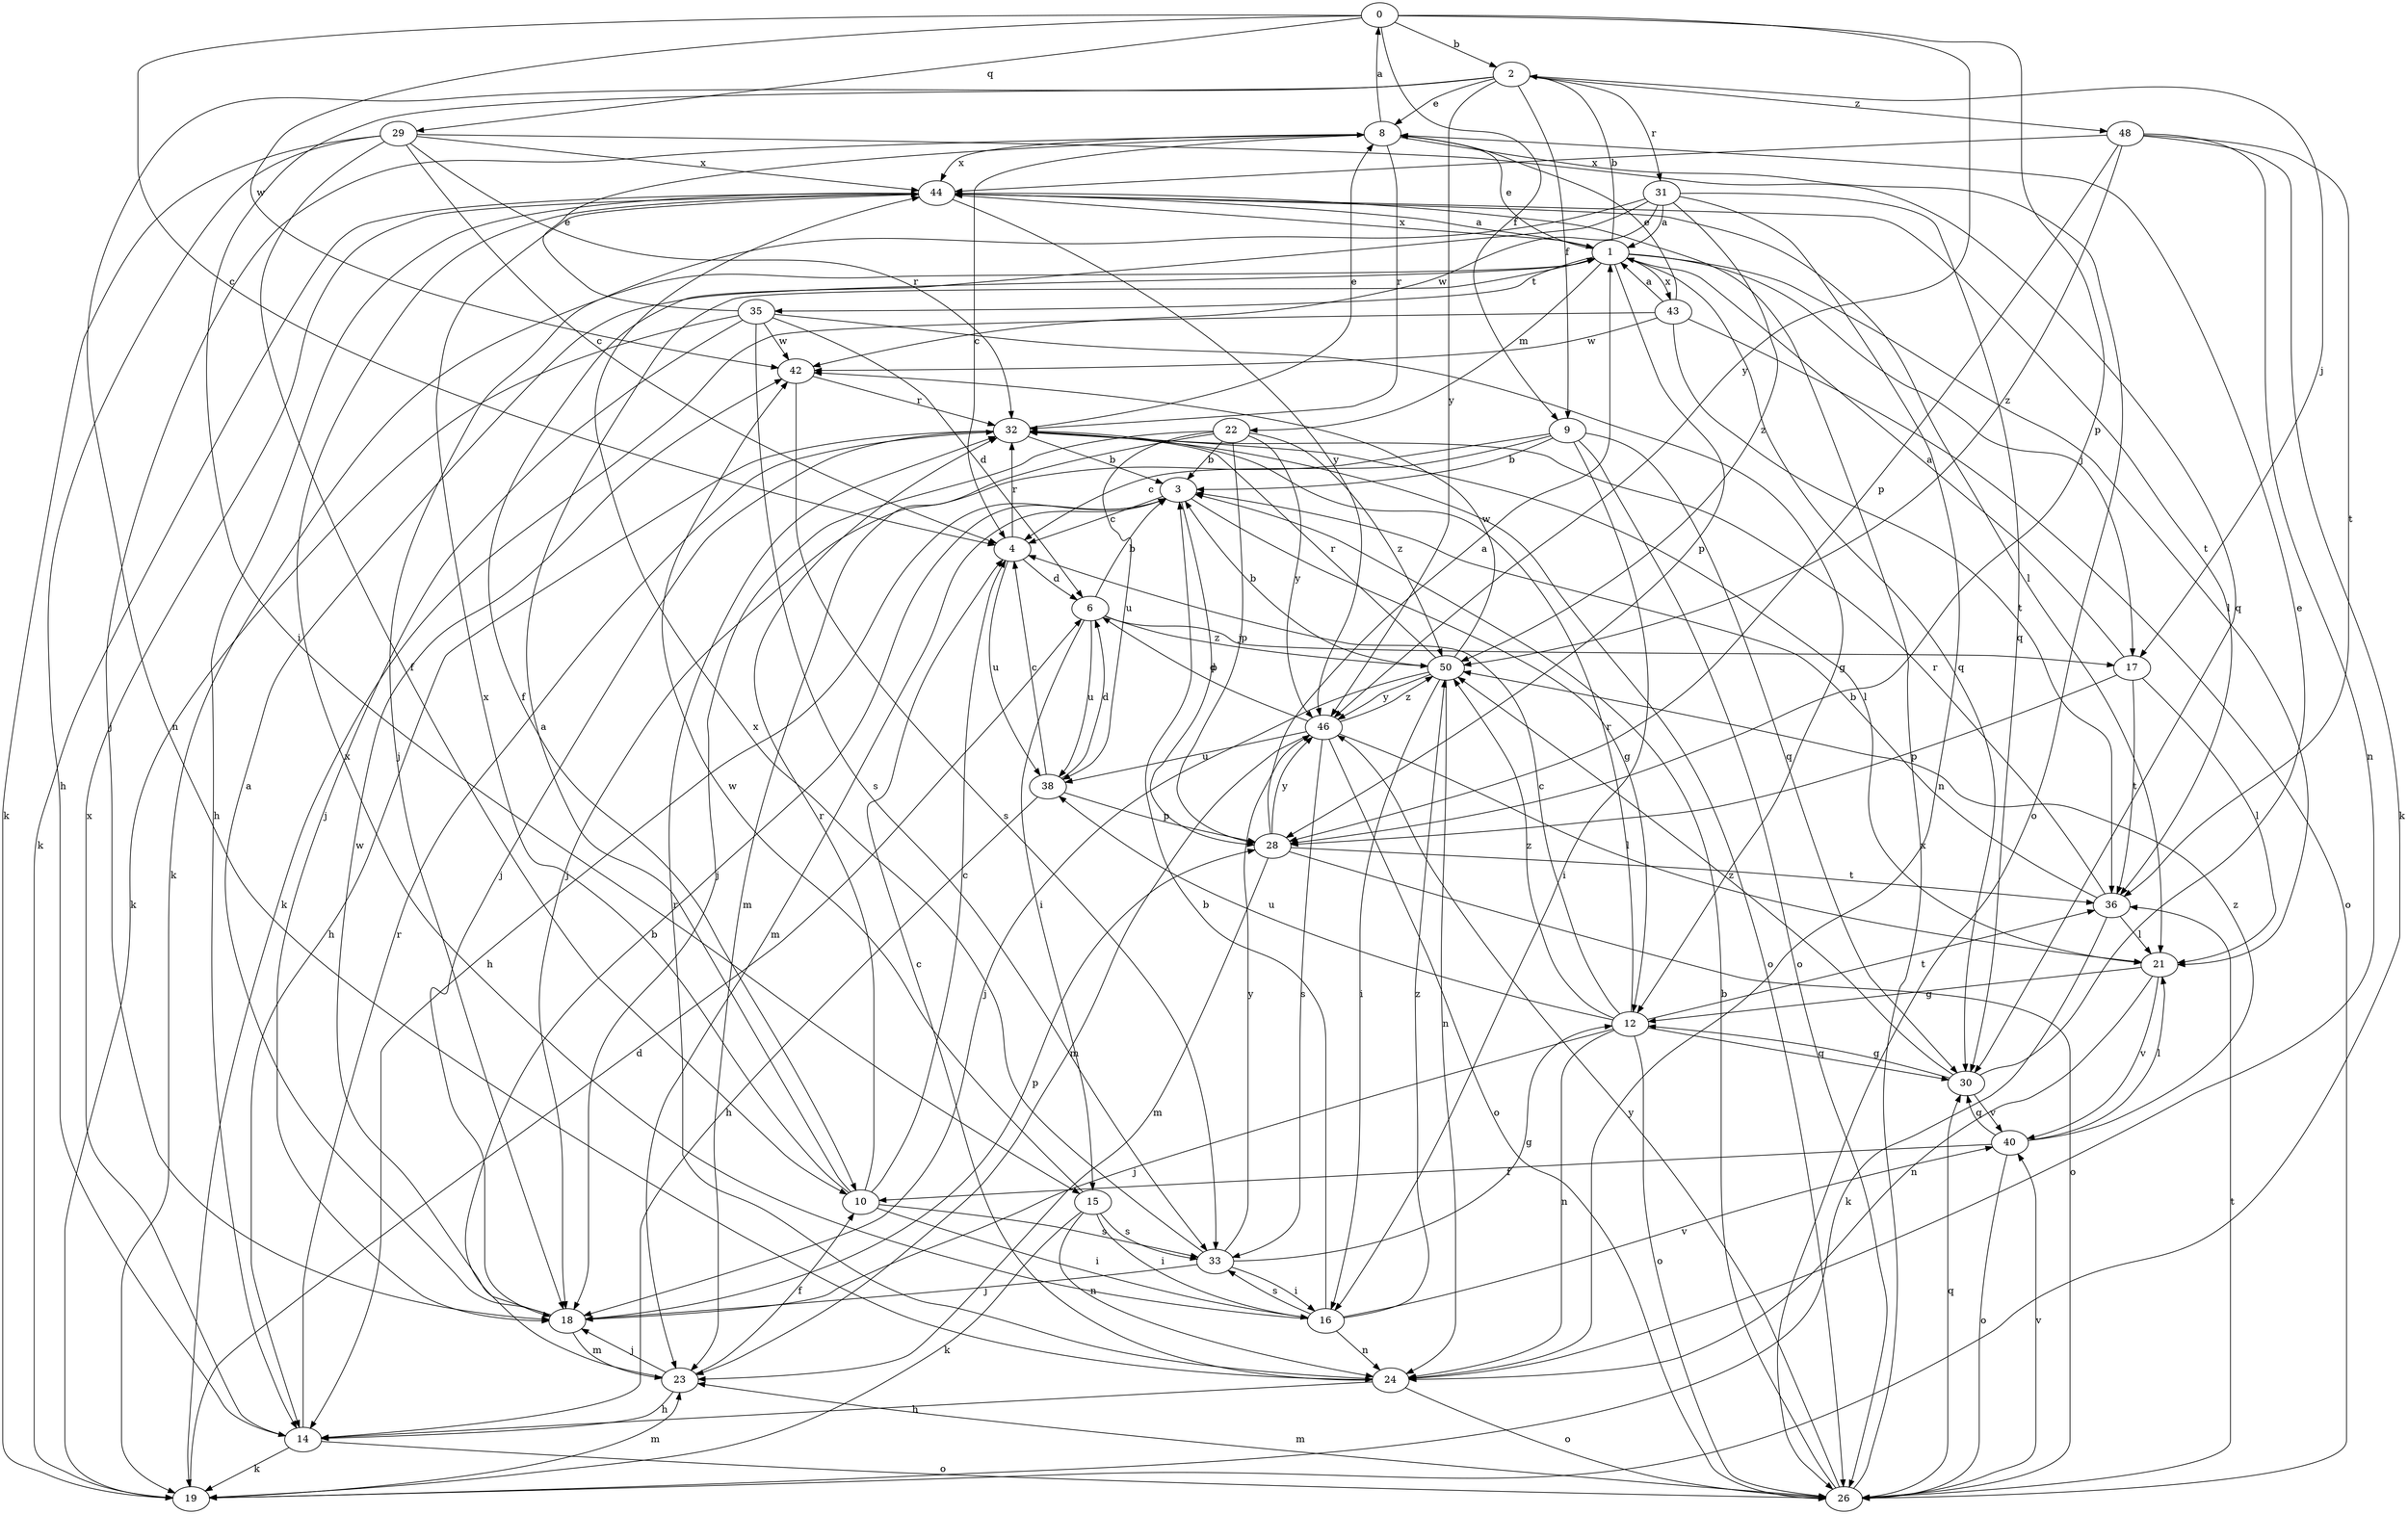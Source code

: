 strict digraph  {
0;
1;
2;
3;
4;
6;
8;
9;
10;
12;
14;
15;
16;
17;
18;
19;
21;
22;
23;
24;
26;
28;
29;
30;
31;
32;
33;
35;
36;
38;
40;
42;
43;
44;
46;
48;
50;
0 -> 2  [label=b];
0 -> 4  [label=c];
0 -> 9  [label=f];
0 -> 28  [label=p];
0 -> 29  [label=q];
0 -> 42  [label=w];
0 -> 46  [label=y];
1 -> 2  [label=b];
1 -> 8  [label=e];
1 -> 17  [label=j];
1 -> 19  [label=k];
1 -> 21  [label=l];
1 -> 22  [label=m];
1 -> 28  [label=p];
1 -> 30  [label=q];
1 -> 35  [label=t];
1 -> 43  [label=x];
1 -> 44  [label=x];
2 -> 8  [label=e];
2 -> 9  [label=f];
2 -> 15  [label=i];
2 -> 17  [label=j];
2 -> 24  [label=n];
2 -> 31  [label=r];
2 -> 46  [label=y];
2 -> 48  [label=z];
3 -> 4  [label=c];
3 -> 12  [label=g];
3 -> 14  [label=h];
3 -> 23  [label=m];
3 -> 28  [label=p];
4 -> 6  [label=d];
4 -> 32  [label=r];
4 -> 38  [label=u];
6 -> 3  [label=b];
6 -> 15  [label=i];
6 -> 17  [label=j];
6 -> 38  [label=u];
6 -> 50  [label=z];
8 -> 0  [label=a];
8 -> 4  [label=c];
8 -> 18  [label=j];
8 -> 26  [label=o];
8 -> 32  [label=r];
8 -> 44  [label=x];
9 -> 3  [label=b];
9 -> 4  [label=c];
9 -> 16  [label=i];
9 -> 18  [label=j];
9 -> 26  [label=o];
9 -> 30  [label=q];
10 -> 1  [label=a];
10 -> 4  [label=c];
10 -> 16  [label=i];
10 -> 32  [label=r];
10 -> 33  [label=s];
10 -> 44  [label=x];
12 -> 4  [label=c];
12 -> 18  [label=j];
12 -> 24  [label=n];
12 -> 26  [label=o];
12 -> 30  [label=q];
12 -> 32  [label=r];
12 -> 36  [label=t];
12 -> 38  [label=u];
12 -> 50  [label=z];
14 -> 19  [label=k];
14 -> 26  [label=o];
14 -> 32  [label=r];
14 -> 44  [label=x];
15 -> 16  [label=i];
15 -> 19  [label=k];
15 -> 24  [label=n];
15 -> 33  [label=s];
15 -> 42  [label=w];
16 -> 3  [label=b];
16 -> 24  [label=n];
16 -> 33  [label=s];
16 -> 40  [label=v];
16 -> 44  [label=x];
16 -> 50  [label=z];
17 -> 1  [label=a];
17 -> 21  [label=l];
17 -> 28  [label=p];
17 -> 36  [label=t];
18 -> 1  [label=a];
18 -> 23  [label=m];
18 -> 28  [label=p];
18 -> 42  [label=w];
19 -> 6  [label=d];
19 -> 23  [label=m];
21 -> 12  [label=g];
21 -> 24  [label=n];
21 -> 40  [label=v];
22 -> 3  [label=b];
22 -> 18  [label=j];
22 -> 23  [label=m];
22 -> 28  [label=p];
22 -> 38  [label=u];
22 -> 46  [label=y];
22 -> 50  [label=z];
23 -> 3  [label=b];
23 -> 10  [label=f];
23 -> 14  [label=h];
23 -> 18  [label=j];
24 -> 4  [label=c];
24 -> 14  [label=h];
24 -> 26  [label=o];
24 -> 32  [label=r];
26 -> 3  [label=b];
26 -> 23  [label=m];
26 -> 30  [label=q];
26 -> 36  [label=t];
26 -> 40  [label=v];
26 -> 44  [label=x];
26 -> 46  [label=y];
28 -> 1  [label=a];
28 -> 23  [label=m];
28 -> 26  [label=o];
28 -> 36  [label=t];
28 -> 46  [label=y];
29 -> 4  [label=c];
29 -> 10  [label=f];
29 -> 14  [label=h];
29 -> 19  [label=k];
29 -> 30  [label=q];
29 -> 32  [label=r];
29 -> 44  [label=x];
30 -> 8  [label=e];
30 -> 12  [label=g];
30 -> 40  [label=v];
30 -> 50  [label=z];
31 -> 1  [label=a];
31 -> 10  [label=f];
31 -> 18  [label=j];
31 -> 24  [label=n];
31 -> 30  [label=q];
31 -> 42  [label=w];
31 -> 50  [label=z];
32 -> 3  [label=b];
32 -> 8  [label=e];
32 -> 14  [label=h];
32 -> 18  [label=j];
32 -> 21  [label=l];
32 -> 26  [label=o];
33 -> 12  [label=g];
33 -> 16  [label=i];
33 -> 18  [label=j];
33 -> 44  [label=x];
33 -> 46  [label=y];
35 -> 6  [label=d];
35 -> 8  [label=e];
35 -> 12  [label=g];
35 -> 18  [label=j];
35 -> 19  [label=k];
35 -> 33  [label=s];
35 -> 42  [label=w];
36 -> 3  [label=b];
36 -> 19  [label=k];
36 -> 21  [label=l];
36 -> 32  [label=r];
38 -> 4  [label=c];
38 -> 6  [label=d];
38 -> 14  [label=h];
38 -> 28  [label=p];
40 -> 10  [label=f];
40 -> 21  [label=l];
40 -> 26  [label=o];
40 -> 30  [label=q];
40 -> 50  [label=z];
42 -> 32  [label=r];
42 -> 33  [label=s];
43 -> 1  [label=a];
43 -> 8  [label=e];
43 -> 19  [label=k];
43 -> 26  [label=o];
43 -> 36  [label=t];
43 -> 42  [label=w];
44 -> 1  [label=a];
44 -> 14  [label=h];
44 -> 19  [label=k];
44 -> 21  [label=l];
44 -> 36  [label=t];
44 -> 46  [label=y];
46 -> 6  [label=d];
46 -> 21  [label=l];
46 -> 23  [label=m];
46 -> 26  [label=o];
46 -> 33  [label=s];
46 -> 38  [label=u];
46 -> 50  [label=z];
48 -> 19  [label=k];
48 -> 24  [label=n];
48 -> 28  [label=p];
48 -> 36  [label=t];
48 -> 44  [label=x];
48 -> 50  [label=z];
50 -> 3  [label=b];
50 -> 16  [label=i];
50 -> 18  [label=j];
50 -> 24  [label=n];
50 -> 32  [label=r];
50 -> 42  [label=w];
50 -> 46  [label=y];
}
